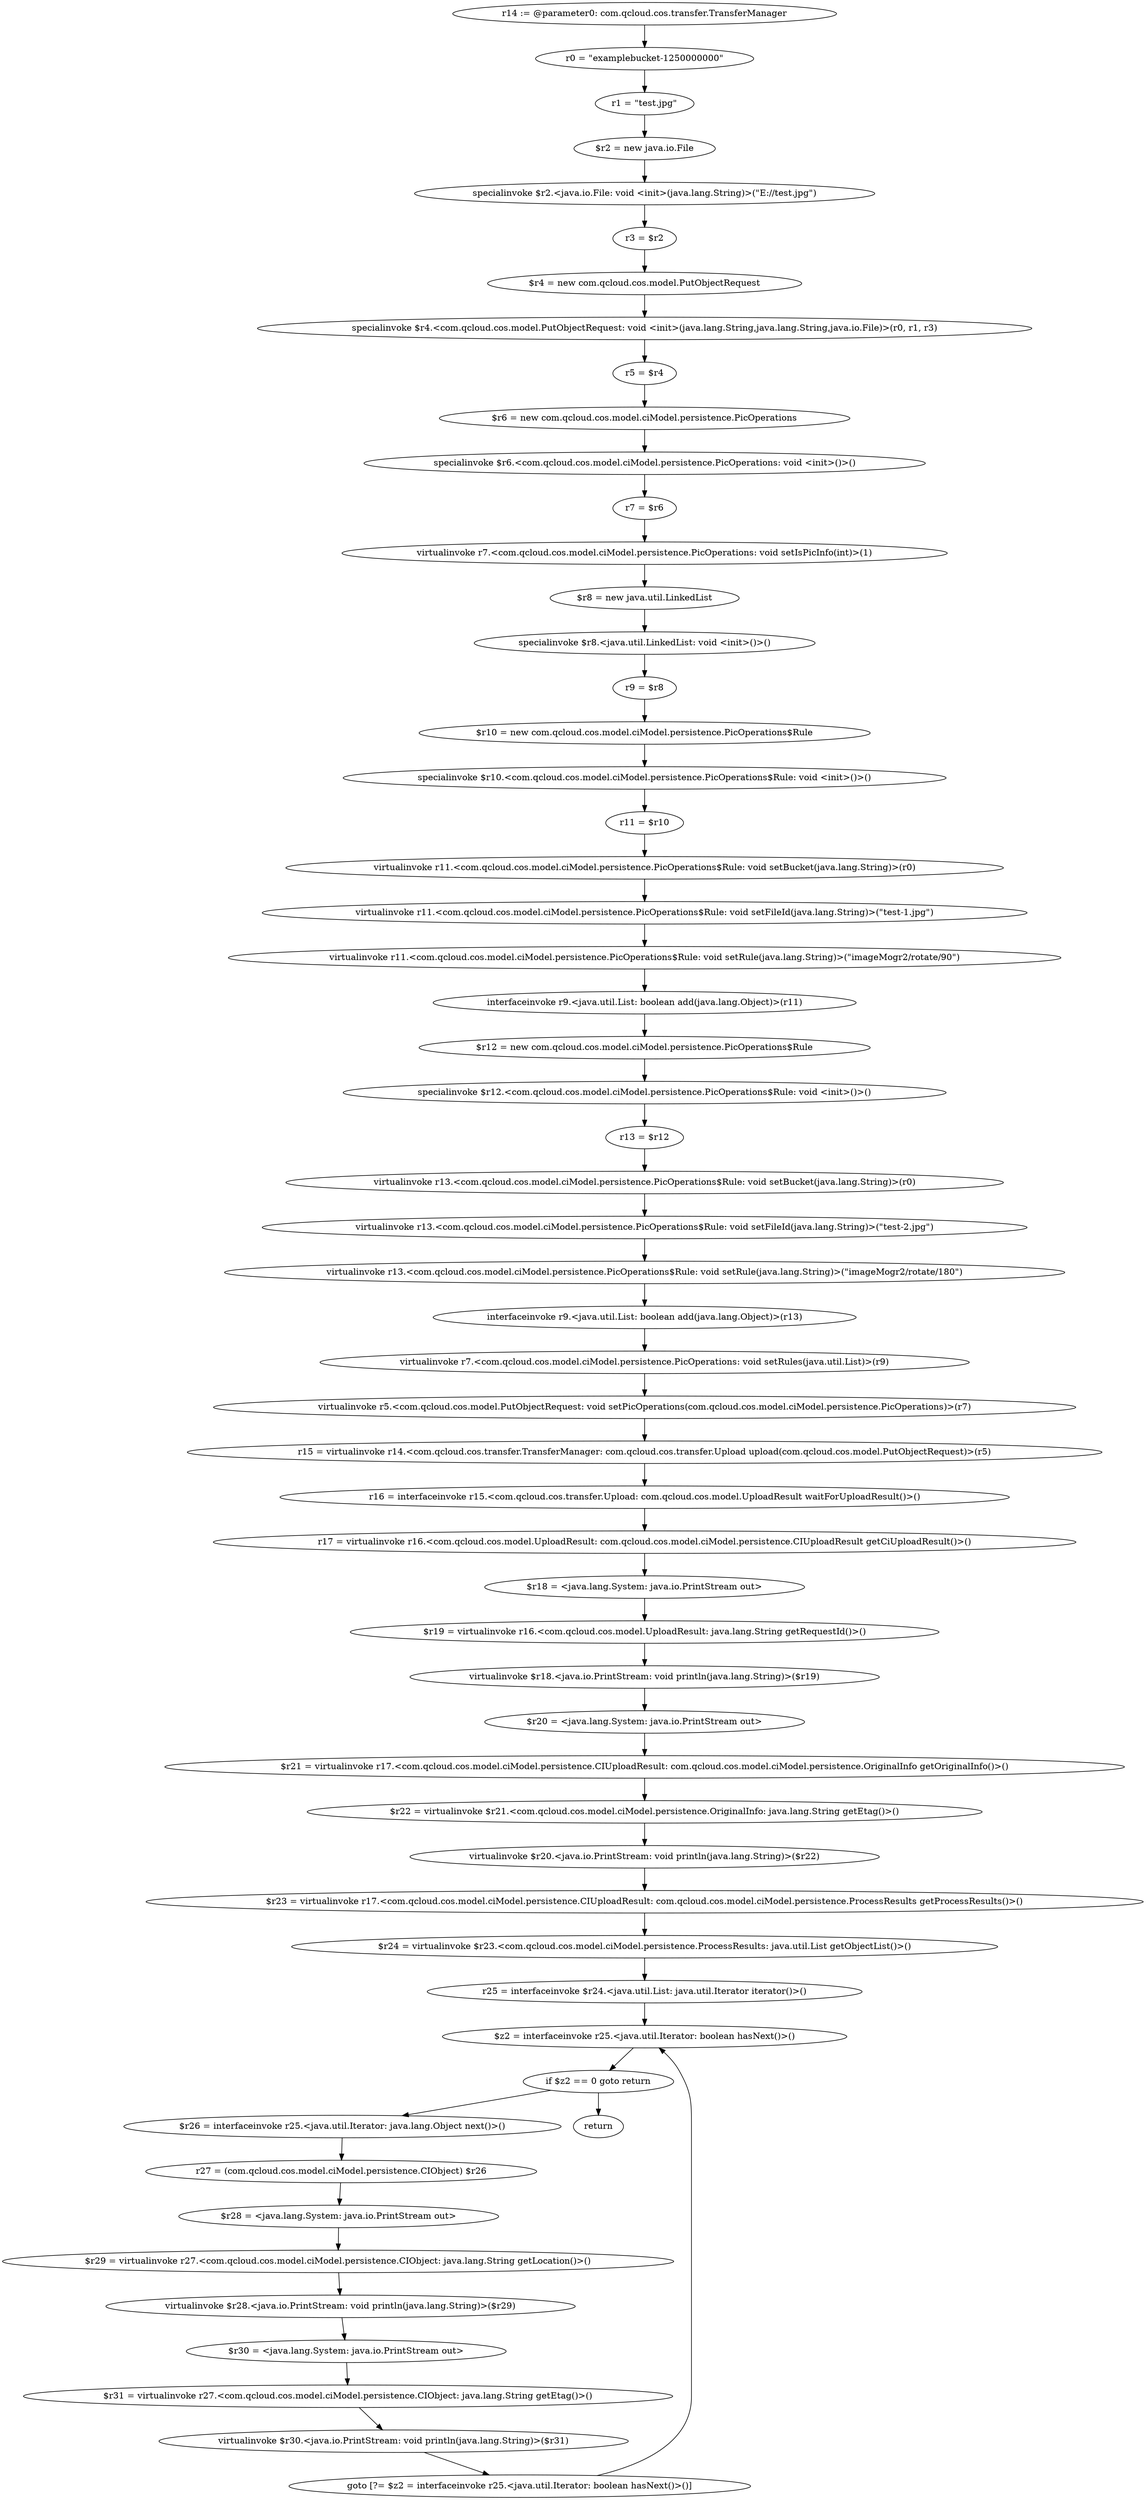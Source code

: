 digraph "unitGraph" {
    "r14 := @parameter0: com.qcloud.cos.transfer.TransferManager"
    "r0 = \"examplebucket-1250000000\""
    "r1 = \"test.jpg\""
    "$r2 = new java.io.File"
    "specialinvoke $r2.<java.io.File: void <init>(java.lang.String)>(\"E://test.jpg\")"
    "r3 = $r2"
    "$r4 = new com.qcloud.cos.model.PutObjectRequest"
    "specialinvoke $r4.<com.qcloud.cos.model.PutObjectRequest: void <init>(java.lang.String,java.lang.String,java.io.File)>(r0, r1, r3)"
    "r5 = $r4"
    "$r6 = new com.qcloud.cos.model.ciModel.persistence.PicOperations"
    "specialinvoke $r6.<com.qcloud.cos.model.ciModel.persistence.PicOperations: void <init>()>()"
    "r7 = $r6"
    "virtualinvoke r7.<com.qcloud.cos.model.ciModel.persistence.PicOperations: void setIsPicInfo(int)>(1)"
    "$r8 = new java.util.LinkedList"
    "specialinvoke $r8.<java.util.LinkedList: void <init>()>()"
    "r9 = $r8"
    "$r10 = new com.qcloud.cos.model.ciModel.persistence.PicOperations$Rule"
    "specialinvoke $r10.<com.qcloud.cos.model.ciModel.persistence.PicOperations$Rule: void <init>()>()"
    "r11 = $r10"
    "virtualinvoke r11.<com.qcloud.cos.model.ciModel.persistence.PicOperations$Rule: void setBucket(java.lang.String)>(r0)"
    "virtualinvoke r11.<com.qcloud.cos.model.ciModel.persistence.PicOperations$Rule: void setFileId(java.lang.String)>(\"test-1.jpg\")"
    "virtualinvoke r11.<com.qcloud.cos.model.ciModel.persistence.PicOperations$Rule: void setRule(java.lang.String)>(\"imageMogr2/rotate/90\")"
    "interfaceinvoke r9.<java.util.List: boolean add(java.lang.Object)>(r11)"
    "$r12 = new com.qcloud.cos.model.ciModel.persistence.PicOperations$Rule"
    "specialinvoke $r12.<com.qcloud.cos.model.ciModel.persistence.PicOperations$Rule: void <init>()>()"
    "r13 = $r12"
    "virtualinvoke r13.<com.qcloud.cos.model.ciModel.persistence.PicOperations$Rule: void setBucket(java.lang.String)>(r0)"
    "virtualinvoke r13.<com.qcloud.cos.model.ciModel.persistence.PicOperations$Rule: void setFileId(java.lang.String)>(\"test-2.jpg\")"
    "virtualinvoke r13.<com.qcloud.cos.model.ciModel.persistence.PicOperations$Rule: void setRule(java.lang.String)>(\"imageMogr2/rotate/180\")"
    "interfaceinvoke r9.<java.util.List: boolean add(java.lang.Object)>(r13)"
    "virtualinvoke r7.<com.qcloud.cos.model.ciModel.persistence.PicOperations: void setRules(java.util.List)>(r9)"
    "virtualinvoke r5.<com.qcloud.cos.model.PutObjectRequest: void setPicOperations(com.qcloud.cos.model.ciModel.persistence.PicOperations)>(r7)"
    "r15 = virtualinvoke r14.<com.qcloud.cos.transfer.TransferManager: com.qcloud.cos.transfer.Upload upload(com.qcloud.cos.model.PutObjectRequest)>(r5)"
    "r16 = interfaceinvoke r15.<com.qcloud.cos.transfer.Upload: com.qcloud.cos.model.UploadResult waitForUploadResult()>()"
    "r17 = virtualinvoke r16.<com.qcloud.cos.model.UploadResult: com.qcloud.cos.model.ciModel.persistence.CIUploadResult getCiUploadResult()>()"
    "$r18 = <java.lang.System: java.io.PrintStream out>"
    "$r19 = virtualinvoke r16.<com.qcloud.cos.model.UploadResult: java.lang.String getRequestId()>()"
    "virtualinvoke $r18.<java.io.PrintStream: void println(java.lang.String)>($r19)"
    "$r20 = <java.lang.System: java.io.PrintStream out>"
    "$r21 = virtualinvoke r17.<com.qcloud.cos.model.ciModel.persistence.CIUploadResult: com.qcloud.cos.model.ciModel.persistence.OriginalInfo getOriginalInfo()>()"
    "$r22 = virtualinvoke $r21.<com.qcloud.cos.model.ciModel.persistence.OriginalInfo: java.lang.String getEtag()>()"
    "virtualinvoke $r20.<java.io.PrintStream: void println(java.lang.String)>($r22)"
    "$r23 = virtualinvoke r17.<com.qcloud.cos.model.ciModel.persistence.CIUploadResult: com.qcloud.cos.model.ciModel.persistence.ProcessResults getProcessResults()>()"
    "$r24 = virtualinvoke $r23.<com.qcloud.cos.model.ciModel.persistence.ProcessResults: java.util.List getObjectList()>()"
    "r25 = interfaceinvoke $r24.<java.util.List: java.util.Iterator iterator()>()"
    "$z2 = interfaceinvoke r25.<java.util.Iterator: boolean hasNext()>()"
    "if $z2 == 0 goto return"
    "$r26 = interfaceinvoke r25.<java.util.Iterator: java.lang.Object next()>()"
    "r27 = (com.qcloud.cos.model.ciModel.persistence.CIObject) $r26"
    "$r28 = <java.lang.System: java.io.PrintStream out>"
    "$r29 = virtualinvoke r27.<com.qcloud.cos.model.ciModel.persistence.CIObject: java.lang.String getLocation()>()"
    "virtualinvoke $r28.<java.io.PrintStream: void println(java.lang.String)>($r29)"
    "$r30 = <java.lang.System: java.io.PrintStream out>"
    "$r31 = virtualinvoke r27.<com.qcloud.cos.model.ciModel.persistence.CIObject: java.lang.String getEtag()>()"
    "virtualinvoke $r30.<java.io.PrintStream: void println(java.lang.String)>($r31)"
    "goto [?= $z2 = interfaceinvoke r25.<java.util.Iterator: boolean hasNext()>()]"
    "return"
    "r14 := @parameter0: com.qcloud.cos.transfer.TransferManager"->"r0 = \"examplebucket-1250000000\"";
    "r0 = \"examplebucket-1250000000\""->"r1 = \"test.jpg\"";
    "r1 = \"test.jpg\""->"$r2 = new java.io.File";
    "$r2 = new java.io.File"->"specialinvoke $r2.<java.io.File: void <init>(java.lang.String)>(\"E://test.jpg\")";
    "specialinvoke $r2.<java.io.File: void <init>(java.lang.String)>(\"E://test.jpg\")"->"r3 = $r2";
    "r3 = $r2"->"$r4 = new com.qcloud.cos.model.PutObjectRequest";
    "$r4 = new com.qcloud.cos.model.PutObjectRequest"->"specialinvoke $r4.<com.qcloud.cos.model.PutObjectRequest: void <init>(java.lang.String,java.lang.String,java.io.File)>(r0, r1, r3)";
    "specialinvoke $r4.<com.qcloud.cos.model.PutObjectRequest: void <init>(java.lang.String,java.lang.String,java.io.File)>(r0, r1, r3)"->"r5 = $r4";
    "r5 = $r4"->"$r6 = new com.qcloud.cos.model.ciModel.persistence.PicOperations";
    "$r6 = new com.qcloud.cos.model.ciModel.persistence.PicOperations"->"specialinvoke $r6.<com.qcloud.cos.model.ciModel.persistence.PicOperations: void <init>()>()";
    "specialinvoke $r6.<com.qcloud.cos.model.ciModel.persistence.PicOperations: void <init>()>()"->"r7 = $r6";
    "r7 = $r6"->"virtualinvoke r7.<com.qcloud.cos.model.ciModel.persistence.PicOperations: void setIsPicInfo(int)>(1)";
    "virtualinvoke r7.<com.qcloud.cos.model.ciModel.persistence.PicOperations: void setIsPicInfo(int)>(1)"->"$r8 = new java.util.LinkedList";
    "$r8 = new java.util.LinkedList"->"specialinvoke $r8.<java.util.LinkedList: void <init>()>()";
    "specialinvoke $r8.<java.util.LinkedList: void <init>()>()"->"r9 = $r8";
    "r9 = $r8"->"$r10 = new com.qcloud.cos.model.ciModel.persistence.PicOperations$Rule";
    "$r10 = new com.qcloud.cos.model.ciModel.persistence.PicOperations$Rule"->"specialinvoke $r10.<com.qcloud.cos.model.ciModel.persistence.PicOperations$Rule: void <init>()>()";
    "specialinvoke $r10.<com.qcloud.cos.model.ciModel.persistence.PicOperations$Rule: void <init>()>()"->"r11 = $r10";
    "r11 = $r10"->"virtualinvoke r11.<com.qcloud.cos.model.ciModel.persistence.PicOperations$Rule: void setBucket(java.lang.String)>(r0)";
    "virtualinvoke r11.<com.qcloud.cos.model.ciModel.persistence.PicOperations$Rule: void setBucket(java.lang.String)>(r0)"->"virtualinvoke r11.<com.qcloud.cos.model.ciModel.persistence.PicOperations$Rule: void setFileId(java.lang.String)>(\"test-1.jpg\")";
    "virtualinvoke r11.<com.qcloud.cos.model.ciModel.persistence.PicOperations$Rule: void setFileId(java.lang.String)>(\"test-1.jpg\")"->"virtualinvoke r11.<com.qcloud.cos.model.ciModel.persistence.PicOperations$Rule: void setRule(java.lang.String)>(\"imageMogr2/rotate/90\")";
    "virtualinvoke r11.<com.qcloud.cos.model.ciModel.persistence.PicOperations$Rule: void setRule(java.lang.String)>(\"imageMogr2/rotate/90\")"->"interfaceinvoke r9.<java.util.List: boolean add(java.lang.Object)>(r11)";
    "interfaceinvoke r9.<java.util.List: boolean add(java.lang.Object)>(r11)"->"$r12 = new com.qcloud.cos.model.ciModel.persistence.PicOperations$Rule";
    "$r12 = new com.qcloud.cos.model.ciModel.persistence.PicOperations$Rule"->"specialinvoke $r12.<com.qcloud.cos.model.ciModel.persistence.PicOperations$Rule: void <init>()>()";
    "specialinvoke $r12.<com.qcloud.cos.model.ciModel.persistence.PicOperations$Rule: void <init>()>()"->"r13 = $r12";
    "r13 = $r12"->"virtualinvoke r13.<com.qcloud.cos.model.ciModel.persistence.PicOperations$Rule: void setBucket(java.lang.String)>(r0)";
    "virtualinvoke r13.<com.qcloud.cos.model.ciModel.persistence.PicOperations$Rule: void setBucket(java.lang.String)>(r0)"->"virtualinvoke r13.<com.qcloud.cos.model.ciModel.persistence.PicOperations$Rule: void setFileId(java.lang.String)>(\"test-2.jpg\")";
    "virtualinvoke r13.<com.qcloud.cos.model.ciModel.persistence.PicOperations$Rule: void setFileId(java.lang.String)>(\"test-2.jpg\")"->"virtualinvoke r13.<com.qcloud.cos.model.ciModel.persistence.PicOperations$Rule: void setRule(java.lang.String)>(\"imageMogr2/rotate/180\")";
    "virtualinvoke r13.<com.qcloud.cos.model.ciModel.persistence.PicOperations$Rule: void setRule(java.lang.String)>(\"imageMogr2/rotate/180\")"->"interfaceinvoke r9.<java.util.List: boolean add(java.lang.Object)>(r13)";
    "interfaceinvoke r9.<java.util.List: boolean add(java.lang.Object)>(r13)"->"virtualinvoke r7.<com.qcloud.cos.model.ciModel.persistence.PicOperations: void setRules(java.util.List)>(r9)";
    "virtualinvoke r7.<com.qcloud.cos.model.ciModel.persistence.PicOperations: void setRules(java.util.List)>(r9)"->"virtualinvoke r5.<com.qcloud.cos.model.PutObjectRequest: void setPicOperations(com.qcloud.cos.model.ciModel.persistence.PicOperations)>(r7)";
    "virtualinvoke r5.<com.qcloud.cos.model.PutObjectRequest: void setPicOperations(com.qcloud.cos.model.ciModel.persistence.PicOperations)>(r7)"->"r15 = virtualinvoke r14.<com.qcloud.cos.transfer.TransferManager: com.qcloud.cos.transfer.Upload upload(com.qcloud.cos.model.PutObjectRequest)>(r5)";
    "r15 = virtualinvoke r14.<com.qcloud.cos.transfer.TransferManager: com.qcloud.cos.transfer.Upload upload(com.qcloud.cos.model.PutObjectRequest)>(r5)"->"r16 = interfaceinvoke r15.<com.qcloud.cos.transfer.Upload: com.qcloud.cos.model.UploadResult waitForUploadResult()>()";
    "r16 = interfaceinvoke r15.<com.qcloud.cos.transfer.Upload: com.qcloud.cos.model.UploadResult waitForUploadResult()>()"->"r17 = virtualinvoke r16.<com.qcloud.cos.model.UploadResult: com.qcloud.cos.model.ciModel.persistence.CIUploadResult getCiUploadResult()>()";
    "r17 = virtualinvoke r16.<com.qcloud.cos.model.UploadResult: com.qcloud.cos.model.ciModel.persistence.CIUploadResult getCiUploadResult()>()"->"$r18 = <java.lang.System: java.io.PrintStream out>";
    "$r18 = <java.lang.System: java.io.PrintStream out>"->"$r19 = virtualinvoke r16.<com.qcloud.cos.model.UploadResult: java.lang.String getRequestId()>()";
    "$r19 = virtualinvoke r16.<com.qcloud.cos.model.UploadResult: java.lang.String getRequestId()>()"->"virtualinvoke $r18.<java.io.PrintStream: void println(java.lang.String)>($r19)";
    "virtualinvoke $r18.<java.io.PrintStream: void println(java.lang.String)>($r19)"->"$r20 = <java.lang.System: java.io.PrintStream out>";
    "$r20 = <java.lang.System: java.io.PrintStream out>"->"$r21 = virtualinvoke r17.<com.qcloud.cos.model.ciModel.persistence.CIUploadResult: com.qcloud.cos.model.ciModel.persistence.OriginalInfo getOriginalInfo()>()";
    "$r21 = virtualinvoke r17.<com.qcloud.cos.model.ciModel.persistence.CIUploadResult: com.qcloud.cos.model.ciModel.persistence.OriginalInfo getOriginalInfo()>()"->"$r22 = virtualinvoke $r21.<com.qcloud.cos.model.ciModel.persistence.OriginalInfo: java.lang.String getEtag()>()";
    "$r22 = virtualinvoke $r21.<com.qcloud.cos.model.ciModel.persistence.OriginalInfo: java.lang.String getEtag()>()"->"virtualinvoke $r20.<java.io.PrintStream: void println(java.lang.String)>($r22)";
    "virtualinvoke $r20.<java.io.PrintStream: void println(java.lang.String)>($r22)"->"$r23 = virtualinvoke r17.<com.qcloud.cos.model.ciModel.persistence.CIUploadResult: com.qcloud.cos.model.ciModel.persistence.ProcessResults getProcessResults()>()";
    "$r23 = virtualinvoke r17.<com.qcloud.cos.model.ciModel.persistence.CIUploadResult: com.qcloud.cos.model.ciModel.persistence.ProcessResults getProcessResults()>()"->"$r24 = virtualinvoke $r23.<com.qcloud.cos.model.ciModel.persistence.ProcessResults: java.util.List getObjectList()>()";
    "$r24 = virtualinvoke $r23.<com.qcloud.cos.model.ciModel.persistence.ProcessResults: java.util.List getObjectList()>()"->"r25 = interfaceinvoke $r24.<java.util.List: java.util.Iterator iterator()>()";
    "r25 = interfaceinvoke $r24.<java.util.List: java.util.Iterator iterator()>()"->"$z2 = interfaceinvoke r25.<java.util.Iterator: boolean hasNext()>()";
    "$z2 = interfaceinvoke r25.<java.util.Iterator: boolean hasNext()>()"->"if $z2 == 0 goto return";
    "if $z2 == 0 goto return"->"$r26 = interfaceinvoke r25.<java.util.Iterator: java.lang.Object next()>()";
    "if $z2 == 0 goto return"->"return";
    "$r26 = interfaceinvoke r25.<java.util.Iterator: java.lang.Object next()>()"->"r27 = (com.qcloud.cos.model.ciModel.persistence.CIObject) $r26";
    "r27 = (com.qcloud.cos.model.ciModel.persistence.CIObject) $r26"->"$r28 = <java.lang.System: java.io.PrintStream out>";
    "$r28 = <java.lang.System: java.io.PrintStream out>"->"$r29 = virtualinvoke r27.<com.qcloud.cos.model.ciModel.persistence.CIObject: java.lang.String getLocation()>()";
    "$r29 = virtualinvoke r27.<com.qcloud.cos.model.ciModel.persistence.CIObject: java.lang.String getLocation()>()"->"virtualinvoke $r28.<java.io.PrintStream: void println(java.lang.String)>($r29)";
    "virtualinvoke $r28.<java.io.PrintStream: void println(java.lang.String)>($r29)"->"$r30 = <java.lang.System: java.io.PrintStream out>";
    "$r30 = <java.lang.System: java.io.PrintStream out>"->"$r31 = virtualinvoke r27.<com.qcloud.cos.model.ciModel.persistence.CIObject: java.lang.String getEtag()>()";
    "$r31 = virtualinvoke r27.<com.qcloud.cos.model.ciModel.persistence.CIObject: java.lang.String getEtag()>()"->"virtualinvoke $r30.<java.io.PrintStream: void println(java.lang.String)>($r31)";
    "virtualinvoke $r30.<java.io.PrintStream: void println(java.lang.String)>($r31)"->"goto [?= $z2 = interfaceinvoke r25.<java.util.Iterator: boolean hasNext()>()]";
    "goto [?= $z2 = interfaceinvoke r25.<java.util.Iterator: boolean hasNext()>()]"->"$z2 = interfaceinvoke r25.<java.util.Iterator: boolean hasNext()>()";
}
